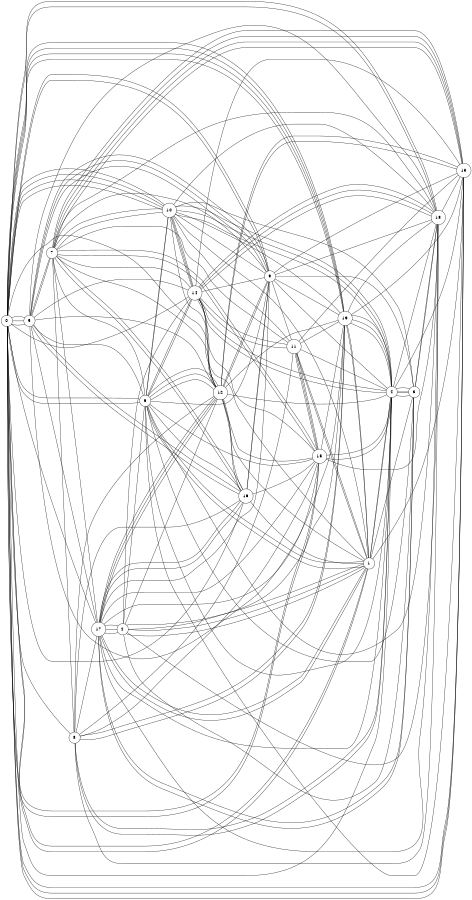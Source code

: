 graph unix {
	graph [ dpi = 300 ];
	node [shape=circle];
	size="6,6";
	rankdir="LR";

	"0" -- "5"
	"0" -- "6"
	"0" -- "9"
	"0" -- "15"
	"0" -- "5"
	"0" -- "13"
	"0" -- "19"
	"0" -- "19"
	"0" -- "19"
	"0" -- "18"
	"1" -- "3"
	"1" -- "11"
	"1" -- "4"
	"1" -- "6"
	"1" -- "12"
	"1" -- "19"
	"1" -- "16"
	"1" -- "2"
	"1" -- "0"
	"1" -- "0"
	"1" -- "4"
	"2" -- "1"
	"2" -- "1"
	"2" -- "19"
	"2" -- "12"
	"2" -- "17"
	"2" -- "6"
	"3" -- "18"
	"3" -- "2"
	"3" -- "9"
	"3" -- "4"
	"3" -- "4"
	"3" -- "10"
	"4" -- "19"
	"4" -- "9"
	"4" -- "10"
	"4" -- "3"
	"4" -- "0"
	"4" -- "8"
	"4" -- "3"
	"4" -- "15"
	"4" -- "13"
	"4" -- "15"
	"4" -- "14"
	"4" -- "10"
	"4" -- "11"
	"4" -- "19"
	"4" -- "19"
	"5" -- "9"
	"5" -- "18"
	"5" -- "7"
	"5" -- "9"
	"5" -- "0"
	"6" -- "10"
	"6" -- "0"
	"6" -- "5"
	"6" -- "4"
	"6" -- "7"
	"6" -- "12"
	"6" -- "3"
	"6" -- "1"
	"6" -- "10"
	"7" -- "17"
	"7" -- "5"
	"7" -- "13"
	"7" -- "15"
	"7" -- "10"
	"7" -- "13"
	"7" -- "10"
	"7" -- "16"
	"7" -- "13"
	"7" -- "18"
	"7" -- "15"
	"7" -- "8"
	"7" -- "13"
	"8" -- "0"
	"8" -- "12"
	"8" -- "16"
	"8" -- "17"
	"8" -- "15"
	"8" -- "4"
	"8" -- "19"
	"8" -- "11"
	"9" -- "13"
	"9" -- "6"
	"9" -- "7"
	"9" -- "19"
	"9" -- "18"
	"9" -- "11"
	"9" -- "10"
	"9" -- "12"
	"9" -- "0"
	"9" -- "16"
	"9" -- "5"
	"10" -- "0"
	"10" -- "14"
	"10" -- "0"
	"10" -- "1"
	"10" -- "19"
	"10" -- "12"
	"10" -- "4"
	"10" -- "14"
	"10" -- "0"
	"10" -- "0"
	"11" -- "15"
	"11" -- "10"
	"11" -- "1"
	"11" -- "7"
	"11" -- "15"
	"11" -- "15"
	"12" -- "13"
	"12" -- "5"
	"12" -- "9"
	"12" -- "16"
	"12" -- "19"
	"12" -- "6"
	"12" -- "17"
	"12" -- "0"
	"12" -- "7"
	"12" -- "17"
	"12" -- "6"
	"12" -- "4"
	"13" -- "0"
	"13" -- "14"
	"13" -- "6"
	"13" -- "19"
	"13" -- "11"
	"13" -- "12"
	"13" -- "0"
	"13" -- "1"
	"14" -- "5"
	"14" -- "7"
	"14" -- "0"
	"14" -- "11"
	"14" -- "6"
	"14" -- "10"
	"14" -- "18"
	"14" -- "1"
	"14" -- "12"
	"14" -- "6"
	"14" -- "11"
	"14" -- "4"
	"14" -- "2"
	"14" -- "9"
	"15" -- "6"
	"15" -- "16"
	"15" -- "5"
	"15" -- "12"
	"15" -- "14"
	"15" -- "0"
	"15" -- "19"
	"16" -- "0"
	"16" -- "7"
	"16" -- "17"
	"16" -- "17"
	"16" -- "6"
	"16" -- "5"
	"16" -- "9"
	"16" -- "5"
	"16" -- "12"
	"17" -- "15"
	"17" -- "3"
	"17" -- "2"
	"17" -- "3"
	"17" -- "1"
	"17" -- "0"
	"17" -- "2"
	"17" -- "18"
	"17" -- "12"
	"17" -- "1"
	"17" -- "4"
	"17" -- "9"
	"17" -- "5"
	"18" -- "8"
	"18" -- "13"
	"18" -- "3"
	"18" -- "2"
	"18" -- "10"
	"18" -- "14"
	"18" -- "14"
	"18" -- "0"
	"18" -- "6"
	"18" -- "15"
	"18" -- "4"
	"18" -- "19"
	"19" -- "0"
	"19" -- "8"
	"19" -- "17"
	"19" -- "1"
	"19" -- "11"
}
